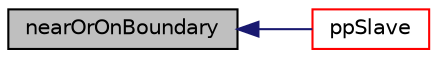 digraph "nearOrOnBoundary"
{
  bgcolor="transparent";
  edge [fontname="Helvetica",fontsize="10",labelfontname="Helvetica",labelfontsize="10"];
  node [fontname="Helvetica",fontsize="10",shape=record];
  rankdir="LR";
  Node135 [label="nearOrOnBoundary",height=0.2,width=0.4,color="black", fillcolor="grey75", style="filled", fontcolor="black"];
  Node135 -> Node136 [dir="back",color="midnightblue",fontsize="10",style="solid",fontname="Helvetica"];
  Node136 [label="ppSlave",height=0.2,width=0.4,color="red",URL="$a32561.html#a35b591d1d3910ed85fd53ef389629001",tooltip="Slave of a pointPair is the highest numbered one. "];
}
